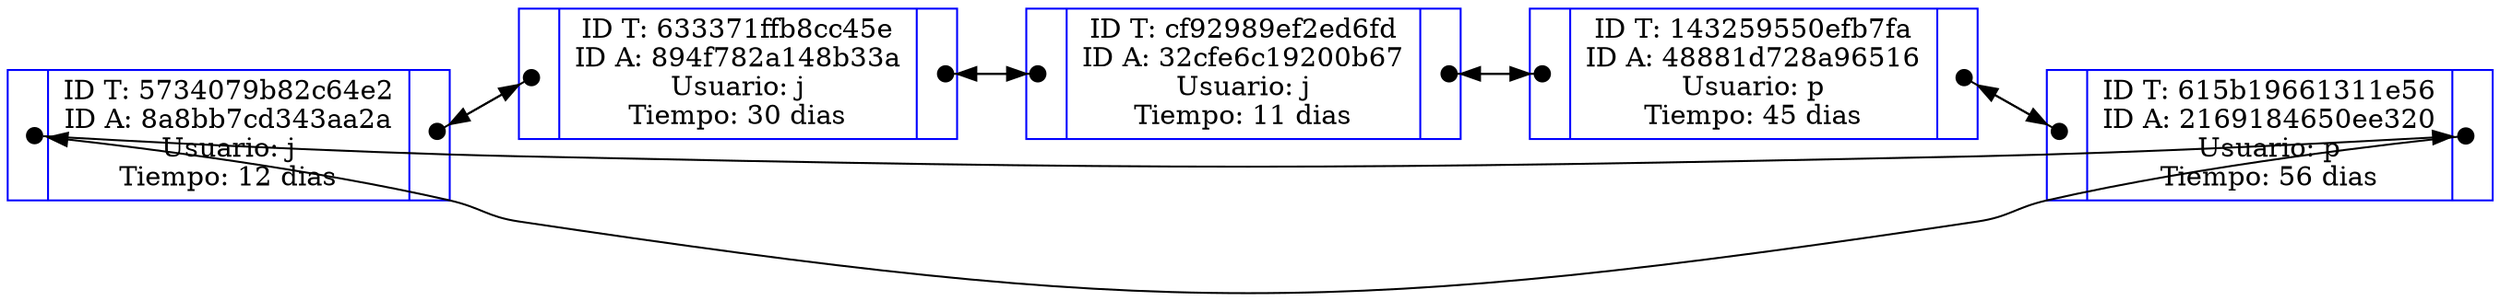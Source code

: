 digraph G {
rankdir=LR;
node [shape=record, color=blue, width=0.5, height=0.5]; 

node0 [label="{<a>|ID T: 5734079b82c64e2\nID A: 8a8bb7cd343aa2a\nUsuario: j\nTiempo: 12 dias|<b>}"];
node1 [label="{<a>|ID T: 633371ffb8cc45e\nID A: 894f782a148b33a\nUsuario: j\nTiempo: 30 dias|<b>}"];
node2 [label="{<a>|ID T: cf92989ef2ed6fd\nID A: 32cfe6c19200b67\nUsuario: j\nTiempo: 11 dias|<b>}"];
node3 [label="{<a>|ID T: 143259550efb7fa\nID A: 48881d728a96516\nUsuario: p\nTiempo: 45 dias|<b>}"];
node4 [label="{<a>|ID T: 615b19661311e56\nID A: 2169184650ee320\nUsuario: p\nTiempo: 56 dias|<b>}"];

node0:b:c -> node1:a:c [arrowtail=dot, dir=both,tailclip=false];
node1:b:c -> node2:a:c [arrowtail=dot, dir=both,tailclip=false];
node2:b:c -> node3:a:c [arrowtail=dot, dir=both,tailclip=false];
node3:b:c -> node4:a:c [arrowtail=dot, dir=both,tailclip=false];
node4:b:c -> node0:a:c [arrowtail=dot, dir=both,tailclip=false];

node1:a:c -> node0:b:c [arrowtail=dot, dir=both,tailclip=false];
node2:a:c -> node1:b:c [arrowtail=dot, dir=both,tailclip=false];
node3:a:c -> node2:b:c [arrowtail=dot, dir=both,tailclip=false];
node4:a:c -> node3:b:c [arrowtail=dot, dir=both,tailclip=false];
node0:a:c -> node4:b:c [arrowtail=dot, dir=both,tailclip=false];

}

